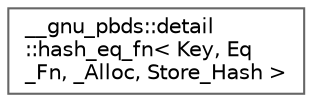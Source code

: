 digraph "Graphical Class Hierarchy"
{
 // LATEX_PDF_SIZE
  bgcolor="transparent";
  edge [fontname=Helvetica,fontsize=10,labelfontname=Helvetica,labelfontsize=10];
  node [fontname=Helvetica,fontsize=10,shape=box,height=0.2,width=0.4];
  rankdir="LR";
  Node0 [id="Node000000",label="__gnu_pbds::detail\l::hash_eq_fn\< Key, Eq\l_Fn, _Alloc, Store_Hash \>",height=0.2,width=0.4,color="grey40", fillcolor="white", style="filled",URL="$struct____gnu__pbds_1_1detail_1_1hash__eq__fn.html",tooltip="Primary template."];
}
